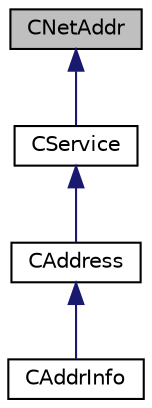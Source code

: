 digraph "CNetAddr"
{
  edge [fontname="Helvetica",fontsize="10",labelfontname="Helvetica",labelfontsize="10"];
  node [fontname="Helvetica",fontsize="10",shape=record];
  Node0 [label="CNetAddr",height=0.2,width=0.4,color="black", fillcolor="grey75", style="filled", fontcolor="black"];
  Node0 -> Node1 [dir="back",color="midnightblue",fontsize="10",style="solid",fontname="Helvetica"];
  Node1 [label="CService",height=0.2,width=0.4,color="black", fillcolor="white", style="filled",URL="$d3/dcc/class_c_service.html",tooltip="A combination of a network address (CNetAddr) and a (TCP) port. "];
  Node1 -> Node2 [dir="back",color="midnightblue",fontsize="10",style="solid",fontname="Helvetica"];
  Node2 [label="CAddress",height=0.2,width=0.4,color="black", fillcolor="white", style="filled",URL="$d1/d6c/class_c_address.html",tooltip="A CService with information about it as peer. "];
  Node2 -> Node3 [dir="back",color="midnightblue",fontsize="10",style="solid",fontname="Helvetica"];
  Node3 [label="CAddrInfo",height=0.2,width=0.4,color="black", fillcolor="white", style="filled",URL="$dd/d92/class_c_addr_info.html",tooltip="Extended statistics about a CAddress. "];
}
